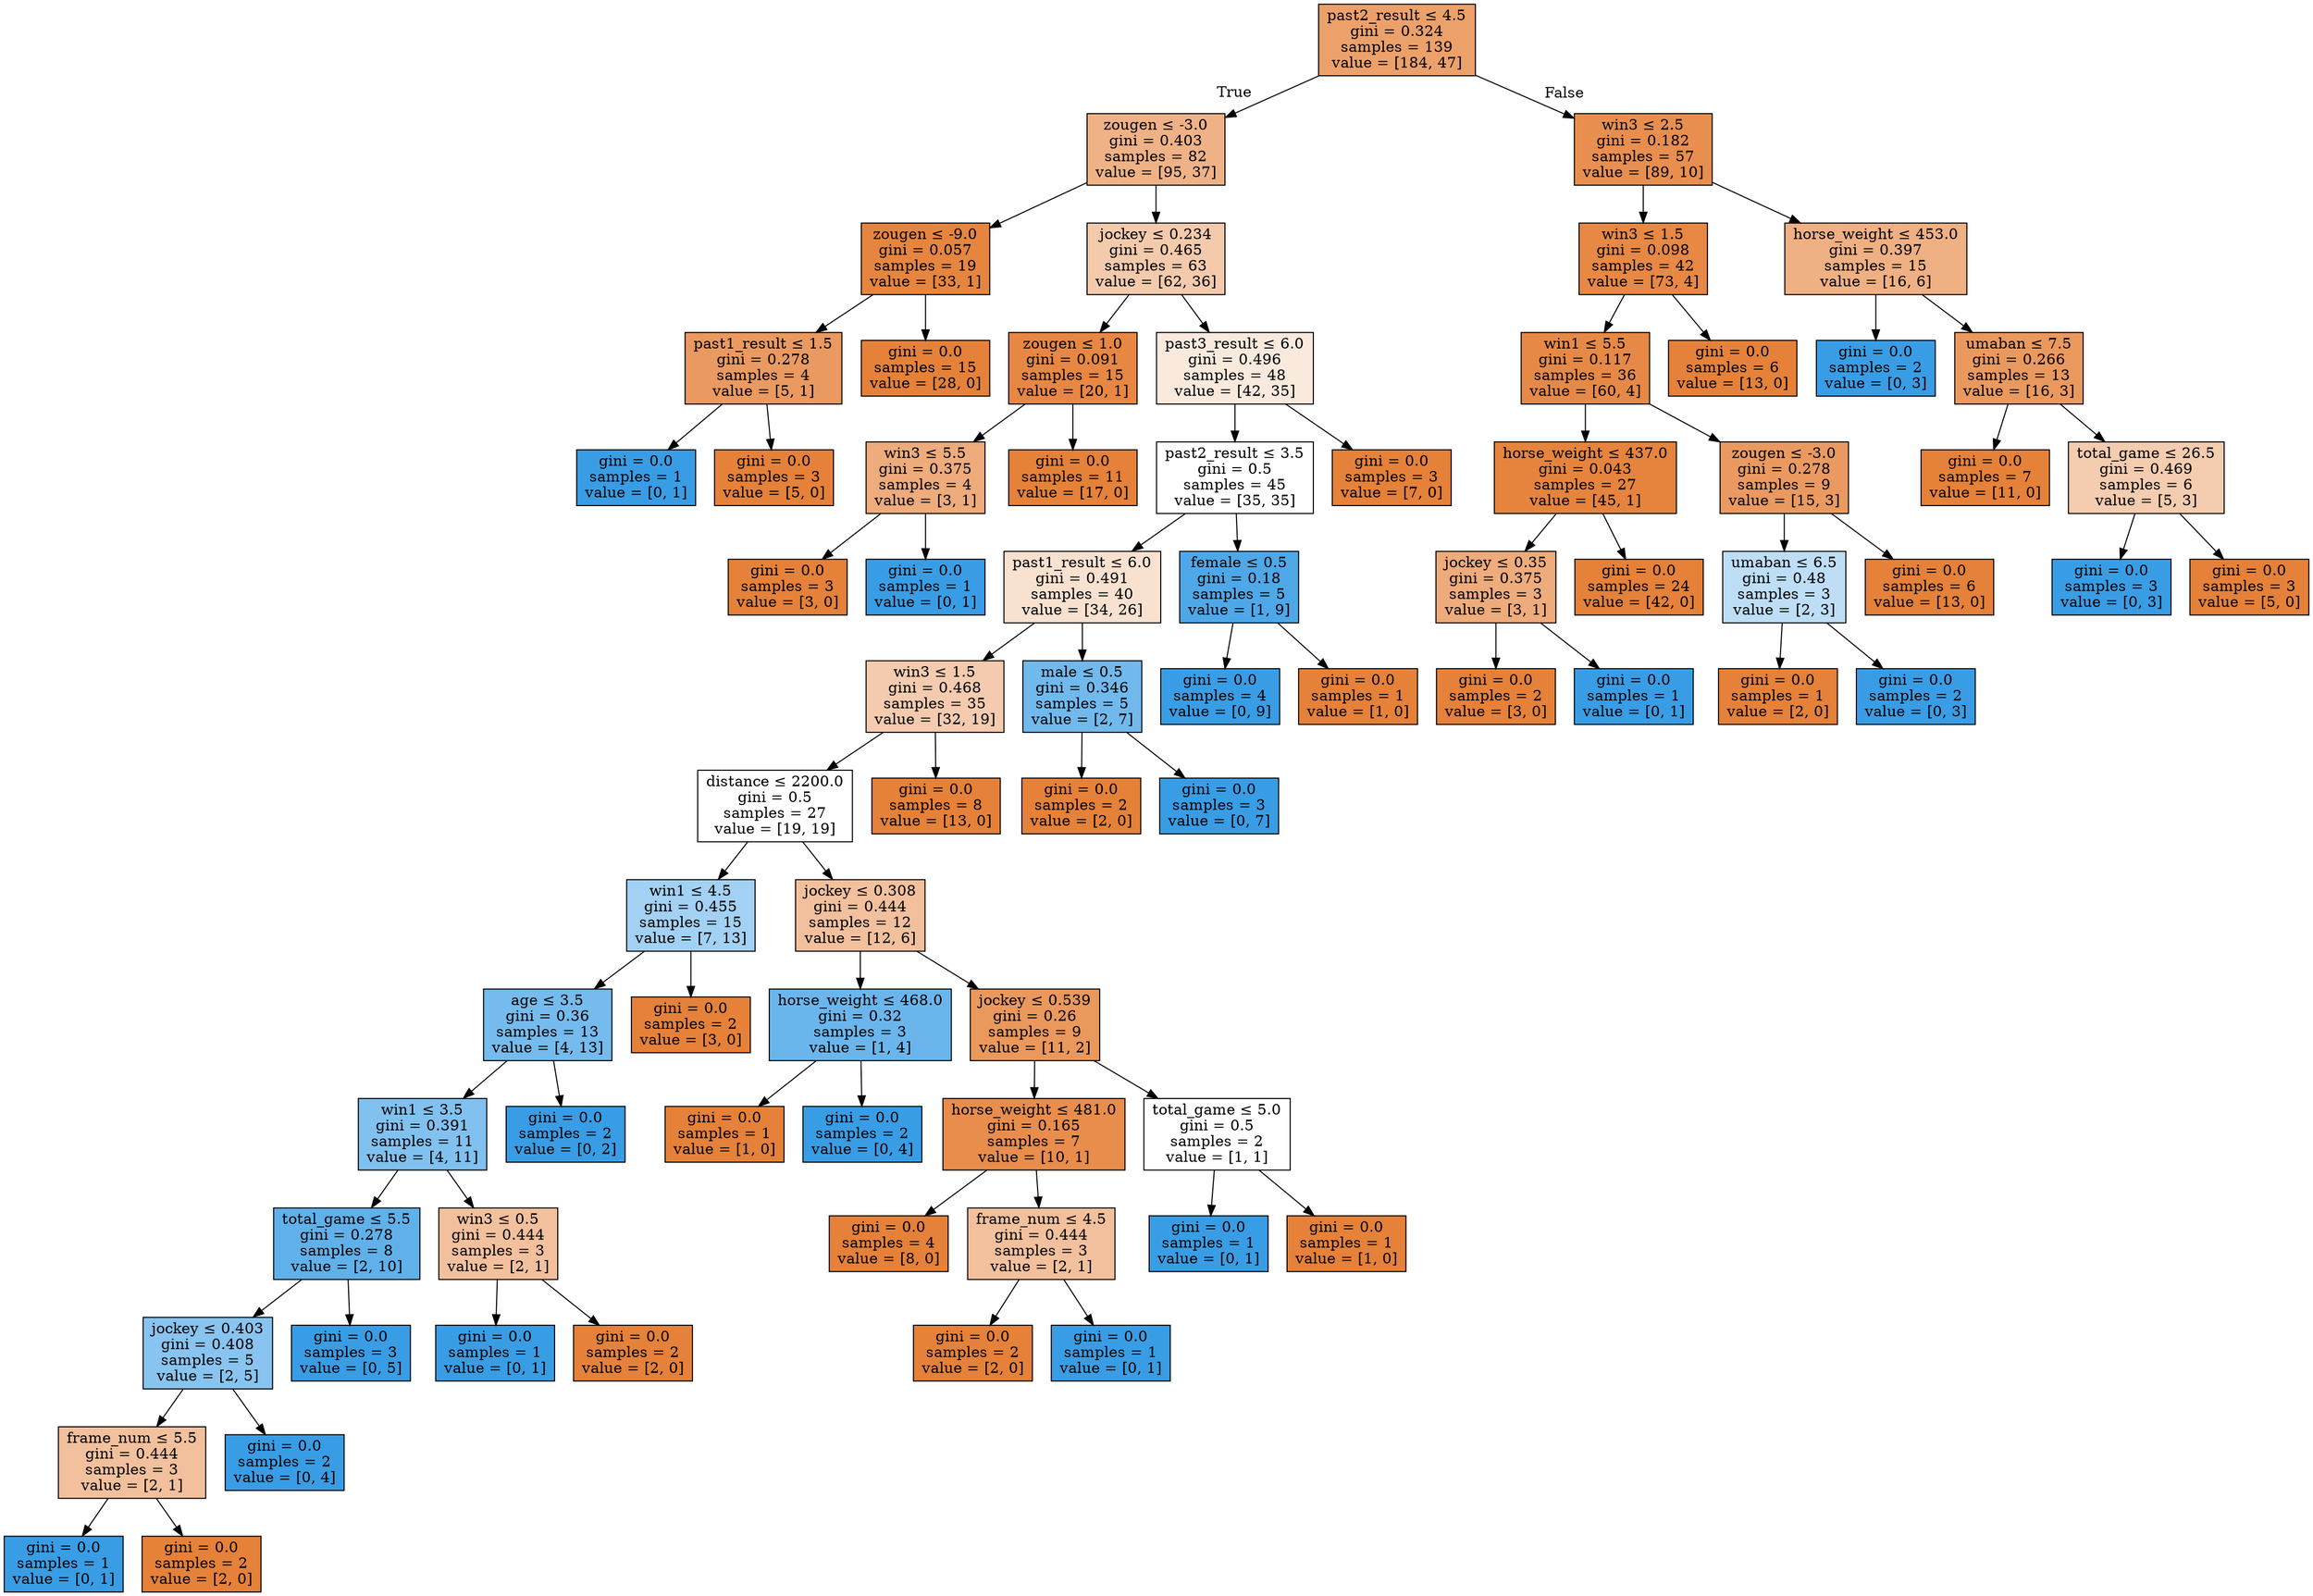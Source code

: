 digraph Tree {
node [shape=box, style="filled", color="black"] ;
0 [label=<past2_result &le; 4.5<br/>gini = 0.324<br/>samples = 139<br/>value = [184, 47]>, fillcolor="#e58139be"] ;
1 [label=<zougen &le; -3.0<br/>gini = 0.403<br/>samples = 82<br/>value = [95, 37]>, fillcolor="#e581399c"] ;
0 -> 1 [labeldistance=2.5, labelangle=45, headlabel="True"] ;
2 [label=<zougen &le; -9.0<br/>gini = 0.057<br/>samples = 19<br/>value = [33, 1]>, fillcolor="#e58139f7"] ;
1 -> 2 ;
3 [label=<past1_result &le; 1.5<br/>gini = 0.278<br/>samples = 4<br/>value = [5, 1]>, fillcolor="#e58139cc"] ;
2 -> 3 ;
4 [label=<gini = 0.0<br/>samples = 1<br/>value = [0, 1]>, fillcolor="#399de5ff"] ;
3 -> 4 ;
5 [label=<gini = 0.0<br/>samples = 3<br/>value = [5, 0]>, fillcolor="#e58139ff"] ;
3 -> 5 ;
6 [label=<gini = 0.0<br/>samples = 15<br/>value = [28, 0]>, fillcolor="#e58139ff"] ;
2 -> 6 ;
7 [label=<jockey &le; 0.234<br/>gini = 0.465<br/>samples = 63<br/>value = [62, 36]>, fillcolor="#e581396b"] ;
1 -> 7 ;
8 [label=<zougen &le; 1.0<br/>gini = 0.091<br/>samples = 15<br/>value = [20, 1]>, fillcolor="#e58139f2"] ;
7 -> 8 ;
9 [label=<win3 &le; 5.5<br/>gini = 0.375<br/>samples = 4<br/>value = [3, 1]>, fillcolor="#e58139aa"] ;
8 -> 9 ;
10 [label=<gini = 0.0<br/>samples = 3<br/>value = [3, 0]>, fillcolor="#e58139ff"] ;
9 -> 10 ;
11 [label=<gini = 0.0<br/>samples = 1<br/>value = [0, 1]>, fillcolor="#399de5ff"] ;
9 -> 11 ;
12 [label=<gini = 0.0<br/>samples = 11<br/>value = [17, 0]>, fillcolor="#e58139ff"] ;
8 -> 12 ;
13 [label=<past3_result &le; 6.0<br/>gini = 0.496<br/>samples = 48<br/>value = [42, 35]>, fillcolor="#e581392a"] ;
7 -> 13 ;
14 [label=<past2_result &le; 3.5<br/>gini = 0.5<br/>samples = 45<br/>value = [35, 35]>, fillcolor="#e5813900"] ;
13 -> 14 ;
15 [label=<past1_result &le; 6.0<br/>gini = 0.491<br/>samples = 40<br/>value = [34, 26]>, fillcolor="#e581393c"] ;
14 -> 15 ;
16 [label=<win3 &le; 1.5<br/>gini = 0.468<br/>samples = 35<br/>value = [32, 19]>, fillcolor="#e5813968"] ;
15 -> 16 ;
17 [label=<distance &le; 2200.0<br/>gini = 0.5<br/>samples = 27<br/>value = [19, 19]>, fillcolor="#e5813900"] ;
16 -> 17 ;
18 [label=<win1 &le; 4.5<br/>gini = 0.455<br/>samples = 15<br/>value = [7, 13]>, fillcolor="#399de576"] ;
17 -> 18 ;
19 [label=<age &le; 3.5<br/>gini = 0.36<br/>samples = 13<br/>value = [4, 13]>, fillcolor="#399de5b1"] ;
18 -> 19 ;
20 [label=<win1 &le; 3.5<br/>gini = 0.391<br/>samples = 11<br/>value = [4, 11]>, fillcolor="#399de5a2"] ;
19 -> 20 ;
21 [label=<total_game &le; 5.5<br/>gini = 0.278<br/>samples = 8<br/>value = [2, 10]>, fillcolor="#399de5cc"] ;
20 -> 21 ;
22 [label=<jockey &le; 0.403<br/>gini = 0.408<br/>samples = 5<br/>value = [2, 5]>, fillcolor="#399de599"] ;
21 -> 22 ;
23 [label=<frame_num &le; 5.5<br/>gini = 0.444<br/>samples = 3<br/>value = [2, 1]>, fillcolor="#e581397f"] ;
22 -> 23 ;
24 [label=<gini = 0.0<br/>samples = 1<br/>value = [0, 1]>, fillcolor="#399de5ff"] ;
23 -> 24 ;
25 [label=<gini = 0.0<br/>samples = 2<br/>value = [2, 0]>, fillcolor="#e58139ff"] ;
23 -> 25 ;
26 [label=<gini = 0.0<br/>samples = 2<br/>value = [0, 4]>, fillcolor="#399de5ff"] ;
22 -> 26 ;
27 [label=<gini = 0.0<br/>samples = 3<br/>value = [0, 5]>, fillcolor="#399de5ff"] ;
21 -> 27 ;
28 [label=<win3 &le; 0.5<br/>gini = 0.444<br/>samples = 3<br/>value = [2, 1]>, fillcolor="#e581397f"] ;
20 -> 28 ;
29 [label=<gini = 0.0<br/>samples = 1<br/>value = [0, 1]>, fillcolor="#399de5ff"] ;
28 -> 29 ;
30 [label=<gini = 0.0<br/>samples = 2<br/>value = [2, 0]>, fillcolor="#e58139ff"] ;
28 -> 30 ;
31 [label=<gini = 0.0<br/>samples = 2<br/>value = [0, 2]>, fillcolor="#399de5ff"] ;
19 -> 31 ;
32 [label=<gini = 0.0<br/>samples = 2<br/>value = [3, 0]>, fillcolor="#e58139ff"] ;
18 -> 32 ;
33 [label=<jockey &le; 0.308<br/>gini = 0.444<br/>samples = 12<br/>value = [12, 6]>, fillcolor="#e581397f"] ;
17 -> 33 ;
34 [label=<horse_weight &le; 468.0<br/>gini = 0.32<br/>samples = 3<br/>value = [1, 4]>, fillcolor="#399de5bf"] ;
33 -> 34 ;
35 [label=<gini = 0.0<br/>samples = 1<br/>value = [1, 0]>, fillcolor="#e58139ff"] ;
34 -> 35 ;
36 [label=<gini = 0.0<br/>samples = 2<br/>value = [0, 4]>, fillcolor="#399de5ff"] ;
34 -> 36 ;
37 [label=<jockey &le; 0.539<br/>gini = 0.26<br/>samples = 9<br/>value = [11, 2]>, fillcolor="#e58139d1"] ;
33 -> 37 ;
38 [label=<horse_weight &le; 481.0<br/>gini = 0.165<br/>samples = 7<br/>value = [10, 1]>, fillcolor="#e58139e6"] ;
37 -> 38 ;
39 [label=<gini = 0.0<br/>samples = 4<br/>value = [8, 0]>, fillcolor="#e58139ff"] ;
38 -> 39 ;
40 [label=<frame_num &le; 4.5<br/>gini = 0.444<br/>samples = 3<br/>value = [2, 1]>, fillcolor="#e581397f"] ;
38 -> 40 ;
41 [label=<gini = 0.0<br/>samples = 2<br/>value = [2, 0]>, fillcolor="#e58139ff"] ;
40 -> 41 ;
42 [label=<gini = 0.0<br/>samples = 1<br/>value = [0, 1]>, fillcolor="#399de5ff"] ;
40 -> 42 ;
43 [label=<total_game &le; 5.0<br/>gini = 0.5<br/>samples = 2<br/>value = [1, 1]>, fillcolor="#e5813900"] ;
37 -> 43 ;
44 [label=<gini = 0.0<br/>samples = 1<br/>value = [0, 1]>, fillcolor="#399de5ff"] ;
43 -> 44 ;
45 [label=<gini = 0.0<br/>samples = 1<br/>value = [1, 0]>, fillcolor="#e58139ff"] ;
43 -> 45 ;
46 [label=<gini = 0.0<br/>samples = 8<br/>value = [13, 0]>, fillcolor="#e58139ff"] ;
16 -> 46 ;
47 [label=<male &le; 0.5<br/>gini = 0.346<br/>samples = 5<br/>value = [2, 7]>, fillcolor="#399de5b6"] ;
15 -> 47 ;
48 [label=<gini = 0.0<br/>samples = 2<br/>value = [2, 0]>, fillcolor="#e58139ff"] ;
47 -> 48 ;
49 [label=<gini = 0.0<br/>samples = 3<br/>value = [0, 7]>, fillcolor="#399de5ff"] ;
47 -> 49 ;
50 [label=<female &le; 0.5<br/>gini = 0.18<br/>samples = 5<br/>value = [1, 9]>, fillcolor="#399de5e3"] ;
14 -> 50 ;
51 [label=<gini = 0.0<br/>samples = 4<br/>value = [0, 9]>, fillcolor="#399de5ff"] ;
50 -> 51 ;
52 [label=<gini = 0.0<br/>samples = 1<br/>value = [1, 0]>, fillcolor="#e58139ff"] ;
50 -> 52 ;
53 [label=<gini = 0.0<br/>samples = 3<br/>value = [7, 0]>, fillcolor="#e58139ff"] ;
13 -> 53 ;
54 [label=<win3 &le; 2.5<br/>gini = 0.182<br/>samples = 57<br/>value = [89, 10]>, fillcolor="#e58139e2"] ;
0 -> 54 [labeldistance=2.5, labelangle=-45, headlabel="False"] ;
55 [label=<win3 &le; 1.5<br/>gini = 0.098<br/>samples = 42<br/>value = [73, 4]>, fillcolor="#e58139f1"] ;
54 -> 55 ;
56 [label=<win1 &le; 5.5<br/>gini = 0.117<br/>samples = 36<br/>value = [60, 4]>, fillcolor="#e58139ee"] ;
55 -> 56 ;
57 [label=<horse_weight &le; 437.0<br/>gini = 0.043<br/>samples = 27<br/>value = [45, 1]>, fillcolor="#e58139f9"] ;
56 -> 57 ;
58 [label=<jockey &le; 0.35<br/>gini = 0.375<br/>samples = 3<br/>value = [3, 1]>, fillcolor="#e58139aa"] ;
57 -> 58 ;
59 [label=<gini = 0.0<br/>samples = 2<br/>value = [3, 0]>, fillcolor="#e58139ff"] ;
58 -> 59 ;
60 [label=<gini = 0.0<br/>samples = 1<br/>value = [0, 1]>, fillcolor="#399de5ff"] ;
58 -> 60 ;
61 [label=<gini = 0.0<br/>samples = 24<br/>value = [42, 0]>, fillcolor="#e58139ff"] ;
57 -> 61 ;
62 [label=<zougen &le; -3.0<br/>gini = 0.278<br/>samples = 9<br/>value = [15, 3]>, fillcolor="#e58139cc"] ;
56 -> 62 ;
63 [label=<umaban &le; 6.5<br/>gini = 0.48<br/>samples = 3<br/>value = [2, 3]>, fillcolor="#399de555"] ;
62 -> 63 ;
64 [label=<gini = 0.0<br/>samples = 1<br/>value = [2, 0]>, fillcolor="#e58139ff"] ;
63 -> 64 ;
65 [label=<gini = 0.0<br/>samples = 2<br/>value = [0, 3]>, fillcolor="#399de5ff"] ;
63 -> 65 ;
66 [label=<gini = 0.0<br/>samples = 6<br/>value = [13, 0]>, fillcolor="#e58139ff"] ;
62 -> 66 ;
67 [label=<gini = 0.0<br/>samples = 6<br/>value = [13, 0]>, fillcolor="#e58139ff"] ;
55 -> 67 ;
68 [label=<horse_weight &le; 453.0<br/>gini = 0.397<br/>samples = 15<br/>value = [16, 6]>, fillcolor="#e581399f"] ;
54 -> 68 ;
69 [label=<gini = 0.0<br/>samples = 2<br/>value = [0, 3]>, fillcolor="#399de5ff"] ;
68 -> 69 ;
70 [label=<umaban &le; 7.5<br/>gini = 0.266<br/>samples = 13<br/>value = [16, 3]>, fillcolor="#e58139cf"] ;
68 -> 70 ;
71 [label=<gini = 0.0<br/>samples = 7<br/>value = [11, 0]>, fillcolor="#e58139ff"] ;
70 -> 71 ;
72 [label=<total_game &le; 26.5<br/>gini = 0.469<br/>samples = 6<br/>value = [5, 3]>, fillcolor="#e5813966"] ;
70 -> 72 ;
73 [label=<gini = 0.0<br/>samples = 3<br/>value = [0, 3]>, fillcolor="#399de5ff"] ;
72 -> 73 ;
74 [label=<gini = 0.0<br/>samples = 3<br/>value = [5, 0]>, fillcolor="#e58139ff"] ;
72 -> 74 ;
}